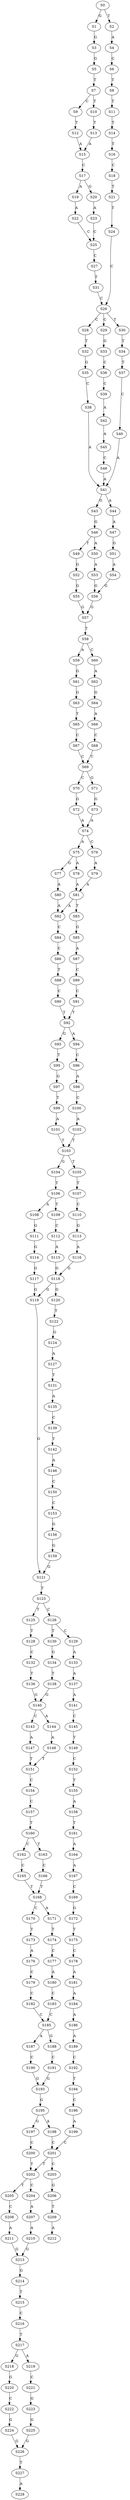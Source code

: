 strict digraph  {
	S0 -> S1 [ label = G ];
	S0 -> S2 [ label = T ];
	S1 -> S3 [ label = G ];
	S2 -> S4 [ label = A ];
	S3 -> S5 [ label = G ];
	S4 -> S6 [ label = C ];
	S5 -> S7 [ label = T ];
	S6 -> S8 [ label = T ];
	S7 -> S9 [ label = C ];
	S7 -> S10 [ label = T ];
	S8 -> S11 [ label = T ];
	S9 -> S12 [ label = T ];
	S10 -> S13 [ label = T ];
	S11 -> S14 [ label = T ];
	S12 -> S15 [ label = A ];
	S13 -> S15 [ label = A ];
	S14 -> S16 [ label = T ];
	S15 -> S17 [ label = C ];
	S16 -> S18 [ label = C ];
	S17 -> S19 [ label = A ];
	S17 -> S20 [ label = G ];
	S18 -> S21 [ label = T ];
	S19 -> S22 [ label = A ];
	S20 -> S23 [ label = A ];
	S21 -> S24 [ label = T ];
	S22 -> S25 [ label = C ];
	S23 -> S25 [ label = C ];
	S24 -> S26 [ label = C ];
	S25 -> S27 [ label = C ];
	S26 -> S28 [ label = C ];
	S26 -> S29 [ label = C ];
	S26 -> S30 [ label = T ];
	S27 -> S31 [ label = T ];
	S28 -> S32 [ label = T ];
	S29 -> S33 [ label = G ];
	S30 -> S34 [ label = T ];
	S31 -> S26 [ label = C ];
	S32 -> S35 [ label = G ];
	S33 -> S36 [ label = C ];
	S34 -> S37 [ label = T ];
	S35 -> S38 [ label = C ];
	S36 -> S39 [ label = C ];
	S37 -> S40 [ label = C ];
	S38 -> S41 [ label = A ];
	S39 -> S42 [ label = A ];
	S40 -> S41 [ label = A ];
	S41 -> S43 [ label = G ];
	S41 -> S44 [ label = A ];
	S42 -> S45 [ label = A ];
	S43 -> S46 [ label = G ];
	S44 -> S47 [ label = A ];
	S45 -> S48 [ label = C ];
	S46 -> S49 [ label = T ];
	S46 -> S50 [ label = A ];
	S47 -> S51 [ label = G ];
	S48 -> S41 [ label = A ];
	S49 -> S52 [ label = G ];
	S50 -> S53 [ label = A ];
	S51 -> S54 [ label = A ];
	S52 -> S55 [ label = G ];
	S53 -> S56 [ label = G ];
	S54 -> S56 [ label = G ];
	S55 -> S57 [ label = G ];
	S56 -> S57 [ label = G ];
	S57 -> S58 [ label = T ];
	S58 -> S59 [ label = A ];
	S58 -> S60 [ label = C ];
	S59 -> S61 [ label = G ];
	S60 -> S62 [ label = A ];
	S61 -> S63 [ label = G ];
	S62 -> S64 [ label = G ];
	S63 -> S65 [ label = T ];
	S64 -> S66 [ label = A ];
	S65 -> S67 [ label = C ];
	S66 -> S68 [ label = C ];
	S67 -> S69 [ label = C ];
	S68 -> S69 [ label = C ];
	S69 -> S70 [ label = C ];
	S69 -> S71 [ label = G ];
	S70 -> S72 [ label = G ];
	S71 -> S73 [ label = G ];
	S72 -> S74 [ label = A ];
	S73 -> S74 [ label = A ];
	S74 -> S75 [ label = A ];
	S74 -> S76 [ label = C ];
	S75 -> S77 [ label = G ];
	S75 -> S78 [ label = A ];
	S76 -> S79 [ label = A ];
	S77 -> S80 [ label = A ];
	S78 -> S81 [ label = A ];
	S79 -> S81 [ label = A ];
	S80 -> S82 [ label = A ];
	S81 -> S83 [ label = T ];
	S81 -> S82 [ label = A ];
	S82 -> S84 [ label = C ];
	S83 -> S85 [ label = G ];
	S84 -> S86 [ label = C ];
	S85 -> S87 [ label = A ];
	S86 -> S88 [ label = T ];
	S87 -> S89 [ label = C ];
	S88 -> S90 [ label = C ];
	S89 -> S91 [ label = C ];
	S90 -> S92 [ label = T ];
	S91 -> S92 [ label = T ];
	S92 -> S93 [ label = G ];
	S92 -> S94 [ label = A ];
	S93 -> S95 [ label = T ];
	S94 -> S96 [ label = C ];
	S95 -> S97 [ label = G ];
	S96 -> S98 [ label = A ];
	S97 -> S99 [ label = T ];
	S98 -> S100 [ label = C ];
	S99 -> S101 [ label = A ];
	S100 -> S102 [ label = A ];
	S101 -> S103 [ label = T ];
	S102 -> S103 [ label = T ];
	S103 -> S104 [ label = G ];
	S103 -> S105 [ label = T ];
	S104 -> S106 [ label = T ];
	S105 -> S107 [ label = T ];
	S106 -> S108 [ label = A ];
	S106 -> S109 [ label = T ];
	S107 -> S110 [ label = C ];
	S108 -> S111 [ label = G ];
	S109 -> S112 [ label = C ];
	S110 -> S113 [ label = G ];
	S111 -> S114 [ label = G ];
	S112 -> S115 [ label = A ];
	S113 -> S116 [ label = A ];
	S114 -> S117 [ label = G ];
	S115 -> S118 [ label = G ];
	S116 -> S118 [ label = G ];
	S117 -> S119 [ label = G ];
	S118 -> S120 [ label = G ];
	S118 -> S119 [ label = G ];
	S119 -> S121 [ label = G ];
	S120 -> S122 [ label = T ];
	S121 -> S123 [ label = T ];
	S122 -> S124 [ label = G ];
	S123 -> S125 [ label = T ];
	S123 -> S126 [ label = C ];
	S124 -> S127 [ label = A ];
	S125 -> S128 [ label = T ];
	S126 -> S129 [ label = C ];
	S126 -> S130 [ label = T ];
	S127 -> S131 [ label = T ];
	S128 -> S132 [ label = C ];
	S129 -> S133 [ label = A ];
	S130 -> S134 [ label = G ];
	S131 -> S135 [ label = A ];
	S132 -> S136 [ label = T ];
	S133 -> S137 [ label = A ];
	S134 -> S138 [ label = T ];
	S135 -> S139 [ label = C ];
	S136 -> S140 [ label = G ];
	S137 -> S141 [ label = A ];
	S138 -> S140 [ label = G ];
	S139 -> S142 [ label = T ];
	S140 -> S143 [ label = C ];
	S140 -> S144 [ label = A ];
	S141 -> S145 [ label = C ];
	S142 -> S146 [ label = A ];
	S143 -> S147 [ label = A ];
	S144 -> S148 [ label = A ];
	S145 -> S149 [ label = T ];
	S146 -> S150 [ label = C ];
	S147 -> S151 [ label = T ];
	S148 -> S151 [ label = T ];
	S149 -> S152 [ label = C ];
	S150 -> S153 [ label = C ];
	S151 -> S154 [ label = C ];
	S152 -> S155 [ label = T ];
	S153 -> S156 [ label = G ];
	S154 -> S157 [ label = C ];
	S155 -> S158 [ label = A ];
	S156 -> S159 [ label = G ];
	S157 -> S160 [ label = T ];
	S158 -> S161 [ label = T ];
	S159 -> S121 [ label = G ];
	S160 -> S162 [ label = C ];
	S160 -> S163 [ label = T ];
	S161 -> S164 [ label = A ];
	S162 -> S165 [ label = C ];
	S163 -> S166 [ label = C ];
	S164 -> S167 [ label = A ];
	S165 -> S168 [ label = T ];
	S166 -> S168 [ label = T ];
	S167 -> S169 [ label = C ];
	S168 -> S170 [ label = C ];
	S168 -> S171 [ label = A ];
	S169 -> S172 [ label = G ];
	S170 -> S173 [ label = T ];
	S171 -> S174 [ label = T ];
	S172 -> S175 [ label = T ];
	S173 -> S176 [ label = A ];
	S174 -> S177 [ label = C ];
	S175 -> S178 [ label = C ];
	S176 -> S179 [ label = C ];
	S177 -> S180 [ label = A ];
	S178 -> S181 [ label = A ];
	S179 -> S182 [ label = C ];
	S180 -> S183 [ label = C ];
	S181 -> S184 [ label = A ];
	S182 -> S185 [ label = C ];
	S183 -> S185 [ label = C ];
	S184 -> S186 [ label = A ];
	S185 -> S187 [ label = A ];
	S185 -> S188 [ label = G ];
	S186 -> S189 [ label = A ];
	S187 -> S190 [ label = C ];
	S188 -> S191 [ label = C ];
	S189 -> S192 [ label = C ];
	S190 -> S193 [ label = G ];
	S191 -> S193 [ label = G ];
	S192 -> S194 [ label = T ];
	S193 -> S195 [ label = G ];
	S194 -> S196 [ label = C ];
	S195 -> S197 [ label = G ];
	S195 -> S198 [ label = A ];
	S196 -> S199 [ label = A ];
	S197 -> S200 [ label = C ];
	S198 -> S201 [ label = C ];
	S199 -> S201 [ label = C ];
	S200 -> S202 [ label = T ];
	S201 -> S203 [ label = C ];
	S201 -> S202 [ label = T ];
	S202 -> S204 [ label = C ];
	S202 -> S205 [ label = T ];
	S203 -> S206 [ label = G ];
	S204 -> S207 [ label = A ];
	S205 -> S208 [ label = C ];
	S206 -> S209 [ label = T ];
	S207 -> S210 [ label = A ];
	S208 -> S211 [ label = A ];
	S209 -> S212 [ label = A ];
	S210 -> S213 [ label = G ];
	S211 -> S213 [ label = G ];
	S213 -> S214 [ label = G ];
	S214 -> S215 [ label = T ];
	S215 -> S216 [ label = C ];
	S216 -> S217 [ label = T ];
	S217 -> S218 [ label = G ];
	S217 -> S219 [ label = A ];
	S218 -> S220 [ label = G ];
	S219 -> S221 [ label = C ];
	S220 -> S222 [ label = C ];
	S221 -> S223 [ label = G ];
	S222 -> S224 [ label = G ];
	S223 -> S225 [ label = G ];
	S224 -> S226 [ label = G ];
	S225 -> S226 [ label = G ];
	S226 -> S227 [ label = T ];
	S227 -> S228 [ label = A ];
}
